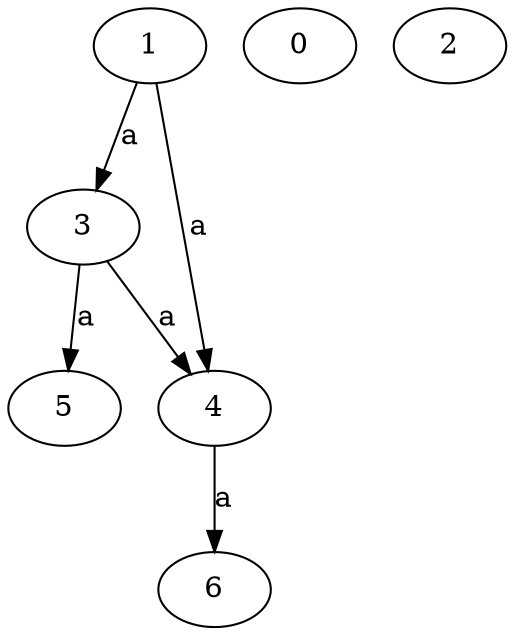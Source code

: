 strict digraph  {
3;
0;
1;
2;
4;
5;
6;
3 -> 4  [label=a];
3 -> 5  [label=a];
1 -> 3  [label=a];
1 -> 4  [label=a];
4 -> 6  [label=a];
}
